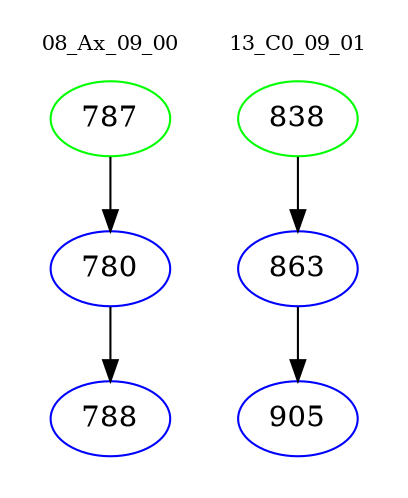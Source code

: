 digraph{
subgraph cluster_0 {
color = white
label = "08_Ax_09_00";
fontsize=10;
T0_787 [label="787", color="green"]
T0_787 -> T0_780 [color="black"]
T0_780 [label="780", color="blue"]
T0_780 -> T0_788 [color="black"]
T0_788 [label="788", color="blue"]
}
subgraph cluster_1 {
color = white
label = "13_C0_09_01";
fontsize=10;
T1_838 [label="838", color="green"]
T1_838 -> T1_863 [color="black"]
T1_863 [label="863", color="blue"]
T1_863 -> T1_905 [color="black"]
T1_905 [label="905", color="blue"]
}
}
